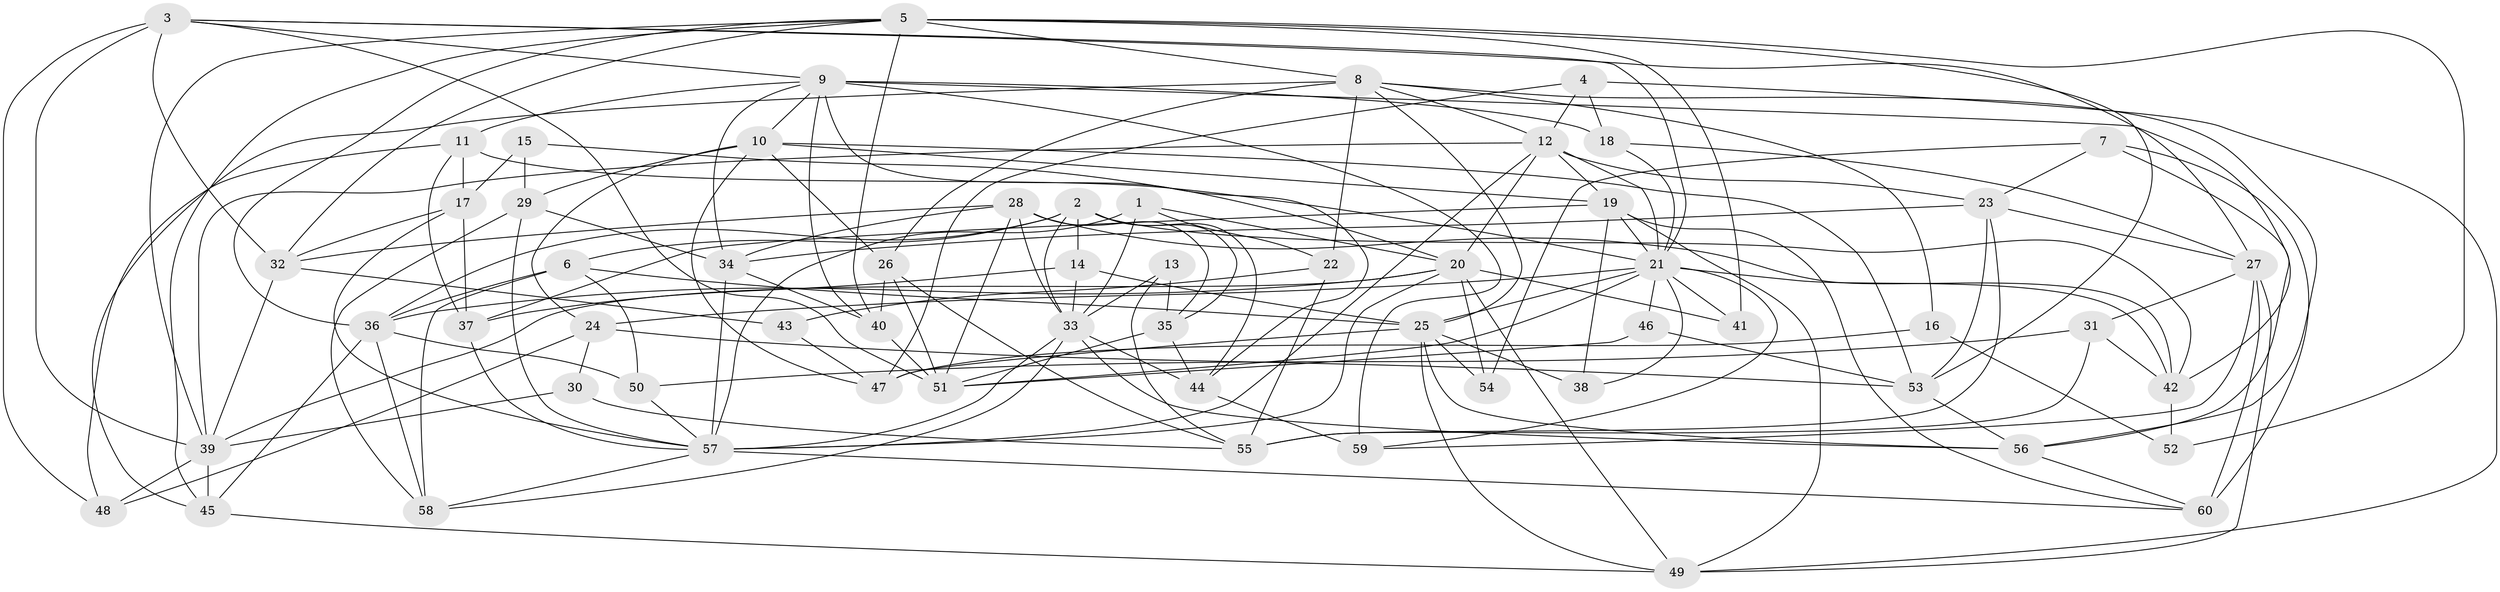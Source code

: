 // original degree distribution, {2: 0.15833333333333333, 5: 0.14166666666666666, 4: 0.23333333333333334, 7: 0.008333333333333333, 3: 0.2916666666666667, 6: 0.125, 8: 0.03333333333333333, 11: 0.008333333333333333}
// Generated by graph-tools (version 1.1) at 2025/37/03/04/25 23:37:01]
// undirected, 60 vertices, 168 edges
graph export_dot {
  node [color=gray90,style=filled];
  1;
  2;
  3;
  4;
  5;
  6;
  7;
  8;
  9;
  10;
  11;
  12;
  13;
  14;
  15;
  16;
  17;
  18;
  19;
  20;
  21;
  22;
  23;
  24;
  25;
  26;
  27;
  28;
  29;
  30;
  31;
  32;
  33;
  34;
  35;
  36;
  37;
  38;
  39;
  40;
  41;
  42;
  43;
  44;
  45;
  46;
  47;
  48;
  49;
  50;
  51;
  52;
  53;
  54;
  55;
  56;
  57;
  58;
  59;
  60;
  1 -- 20 [weight=1.0];
  1 -- 22 [weight=1.0];
  1 -- 33 [weight=1.0];
  1 -- 57 [weight=1.0];
  2 -- 6 [weight=1.0];
  2 -- 14 [weight=1.0];
  2 -- 33 [weight=1.0];
  2 -- 35 [weight=1.0];
  2 -- 36 [weight=1.0];
  2 -- 42 [weight=1.0];
  2 -- 44 [weight=1.0];
  3 -- 9 [weight=1.0];
  3 -- 21 [weight=1.0];
  3 -- 27 [weight=1.0];
  3 -- 32 [weight=1.0];
  3 -- 39 [weight=1.0];
  3 -- 48 [weight=1.0];
  3 -- 51 [weight=1.0];
  4 -- 12 [weight=1.0];
  4 -- 18 [weight=1.0];
  4 -- 47 [weight=1.0];
  4 -- 49 [weight=1.0];
  5 -- 8 [weight=1.0];
  5 -- 32 [weight=1.0];
  5 -- 36 [weight=1.0];
  5 -- 39 [weight=1.0];
  5 -- 40 [weight=1.0];
  5 -- 41 [weight=1.0];
  5 -- 45 [weight=1.0];
  5 -- 52 [weight=1.0];
  5 -- 53 [weight=1.0];
  6 -- 25 [weight=1.0];
  6 -- 36 [weight=1.0];
  6 -- 50 [weight=1.0];
  6 -- 58 [weight=1.0];
  7 -- 23 [weight=1.0];
  7 -- 54 [weight=1.0];
  7 -- 56 [weight=1.0];
  7 -- 60 [weight=1.0];
  8 -- 12 [weight=1.0];
  8 -- 16 [weight=1.0];
  8 -- 22 [weight=1.0];
  8 -- 25 [weight=1.0];
  8 -- 26 [weight=1.0];
  8 -- 45 [weight=1.0];
  8 -- 56 [weight=1.0];
  9 -- 10 [weight=1.0];
  9 -- 11 [weight=1.0];
  9 -- 18 [weight=2.0];
  9 -- 34 [weight=1.0];
  9 -- 40 [weight=1.0];
  9 -- 42 [weight=1.0];
  9 -- 44 [weight=1.0];
  9 -- 59 [weight=1.0];
  10 -- 19 [weight=1.0];
  10 -- 24 [weight=1.0];
  10 -- 26 [weight=1.0];
  10 -- 29 [weight=1.0];
  10 -- 47 [weight=1.0];
  10 -- 53 [weight=1.0];
  11 -- 17 [weight=1.0];
  11 -- 21 [weight=1.0];
  11 -- 37 [weight=1.0];
  11 -- 48 [weight=1.0];
  12 -- 19 [weight=1.0];
  12 -- 20 [weight=2.0];
  12 -- 21 [weight=1.0];
  12 -- 23 [weight=1.0];
  12 -- 39 [weight=1.0];
  12 -- 57 [weight=1.0];
  13 -- 33 [weight=1.0];
  13 -- 35 [weight=1.0];
  13 -- 55 [weight=1.0];
  14 -- 25 [weight=2.0];
  14 -- 33 [weight=1.0];
  14 -- 37 [weight=1.0];
  15 -- 17 [weight=1.0];
  15 -- 20 [weight=1.0];
  15 -- 29 [weight=1.0];
  16 -- 47 [weight=1.0];
  16 -- 52 [weight=1.0];
  17 -- 32 [weight=1.0];
  17 -- 37 [weight=1.0];
  17 -- 57 [weight=1.0];
  18 -- 21 [weight=1.0];
  18 -- 27 [weight=1.0];
  19 -- 21 [weight=1.0];
  19 -- 37 [weight=1.0];
  19 -- 38 [weight=1.0];
  19 -- 49 [weight=1.0];
  19 -- 60 [weight=1.0];
  20 -- 36 [weight=1.0];
  20 -- 39 [weight=1.0];
  20 -- 41 [weight=1.0];
  20 -- 49 [weight=1.0];
  20 -- 54 [weight=1.0];
  20 -- 57 [weight=1.0];
  21 -- 24 [weight=1.0];
  21 -- 25 [weight=1.0];
  21 -- 38 [weight=1.0];
  21 -- 41 [weight=1.0];
  21 -- 42 [weight=1.0];
  21 -- 46 [weight=1.0];
  21 -- 51 [weight=1.0];
  21 -- 59 [weight=1.0];
  22 -- 43 [weight=1.0];
  22 -- 55 [weight=2.0];
  23 -- 27 [weight=1.0];
  23 -- 34 [weight=1.0];
  23 -- 53 [weight=1.0];
  23 -- 55 [weight=1.0];
  24 -- 30 [weight=1.0];
  24 -- 48 [weight=1.0];
  24 -- 53 [weight=1.0];
  25 -- 38 [weight=1.0];
  25 -- 47 [weight=1.0];
  25 -- 49 [weight=1.0];
  25 -- 54 [weight=1.0];
  25 -- 56 [weight=1.0];
  26 -- 40 [weight=1.0];
  26 -- 51 [weight=1.0];
  26 -- 55 [weight=1.0];
  27 -- 31 [weight=1.0];
  27 -- 49 [weight=1.0];
  27 -- 59 [weight=1.0];
  27 -- 60 [weight=2.0];
  28 -- 32 [weight=1.0];
  28 -- 33 [weight=1.0];
  28 -- 34 [weight=1.0];
  28 -- 35 [weight=1.0];
  28 -- 42 [weight=1.0];
  28 -- 51 [weight=1.0];
  29 -- 34 [weight=1.0];
  29 -- 57 [weight=1.0];
  29 -- 58 [weight=1.0];
  30 -- 39 [weight=1.0];
  30 -- 55 [weight=1.0];
  31 -- 42 [weight=1.0];
  31 -- 50 [weight=1.0];
  31 -- 55 [weight=1.0];
  32 -- 39 [weight=1.0];
  32 -- 43 [weight=1.0];
  33 -- 44 [weight=1.0];
  33 -- 56 [weight=1.0];
  33 -- 57 [weight=2.0];
  33 -- 58 [weight=1.0];
  34 -- 40 [weight=1.0];
  34 -- 57 [weight=1.0];
  35 -- 44 [weight=1.0];
  35 -- 51 [weight=1.0];
  36 -- 45 [weight=2.0];
  36 -- 50 [weight=1.0];
  36 -- 58 [weight=1.0];
  37 -- 57 [weight=1.0];
  39 -- 45 [weight=2.0];
  39 -- 48 [weight=1.0];
  40 -- 51 [weight=1.0];
  42 -- 52 [weight=1.0];
  43 -- 47 [weight=1.0];
  44 -- 59 [weight=1.0];
  45 -- 49 [weight=1.0];
  46 -- 51 [weight=1.0];
  46 -- 53 [weight=1.0];
  50 -- 57 [weight=1.0];
  53 -- 56 [weight=1.0];
  56 -- 60 [weight=1.0];
  57 -- 58 [weight=1.0];
  57 -- 60 [weight=1.0];
}
